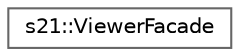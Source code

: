digraph "Graphical Class Hierarchy"
{
 // LATEX_PDF_SIZE
  bgcolor="transparent";
  edge [fontname=Helvetica,fontsize=10,labelfontname=Helvetica,labelfontsize=10];
  node [fontname=Helvetica,fontsize=10,shape=box,height=0.2,width=0.4];
  rankdir="LR";
  Node0 [id="Node000000",label="s21::ViewerFacade",height=0.2,width=0.4,color="grey40", fillcolor="white", style="filled",URL="$classs21_1_1ViewerFacade.html",tooltip="Класс, инкапсулирующий в себе паттерн MVC."];
}
